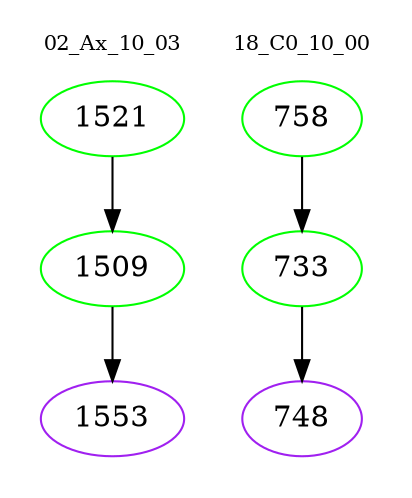 digraph{
subgraph cluster_0 {
color = white
label = "02_Ax_10_03";
fontsize=10;
T0_1521 [label="1521", color="green"]
T0_1521 -> T0_1509 [color="black"]
T0_1509 [label="1509", color="green"]
T0_1509 -> T0_1553 [color="black"]
T0_1553 [label="1553", color="purple"]
}
subgraph cluster_1 {
color = white
label = "18_C0_10_00";
fontsize=10;
T1_758 [label="758", color="green"]
T1_758 -> T1_733 [color="black"]
T1_733 [label="733", color="green"]
T1_733 -> T1_748 [color="black"]
T1_748 [label="748", color="purple"]
}
}
